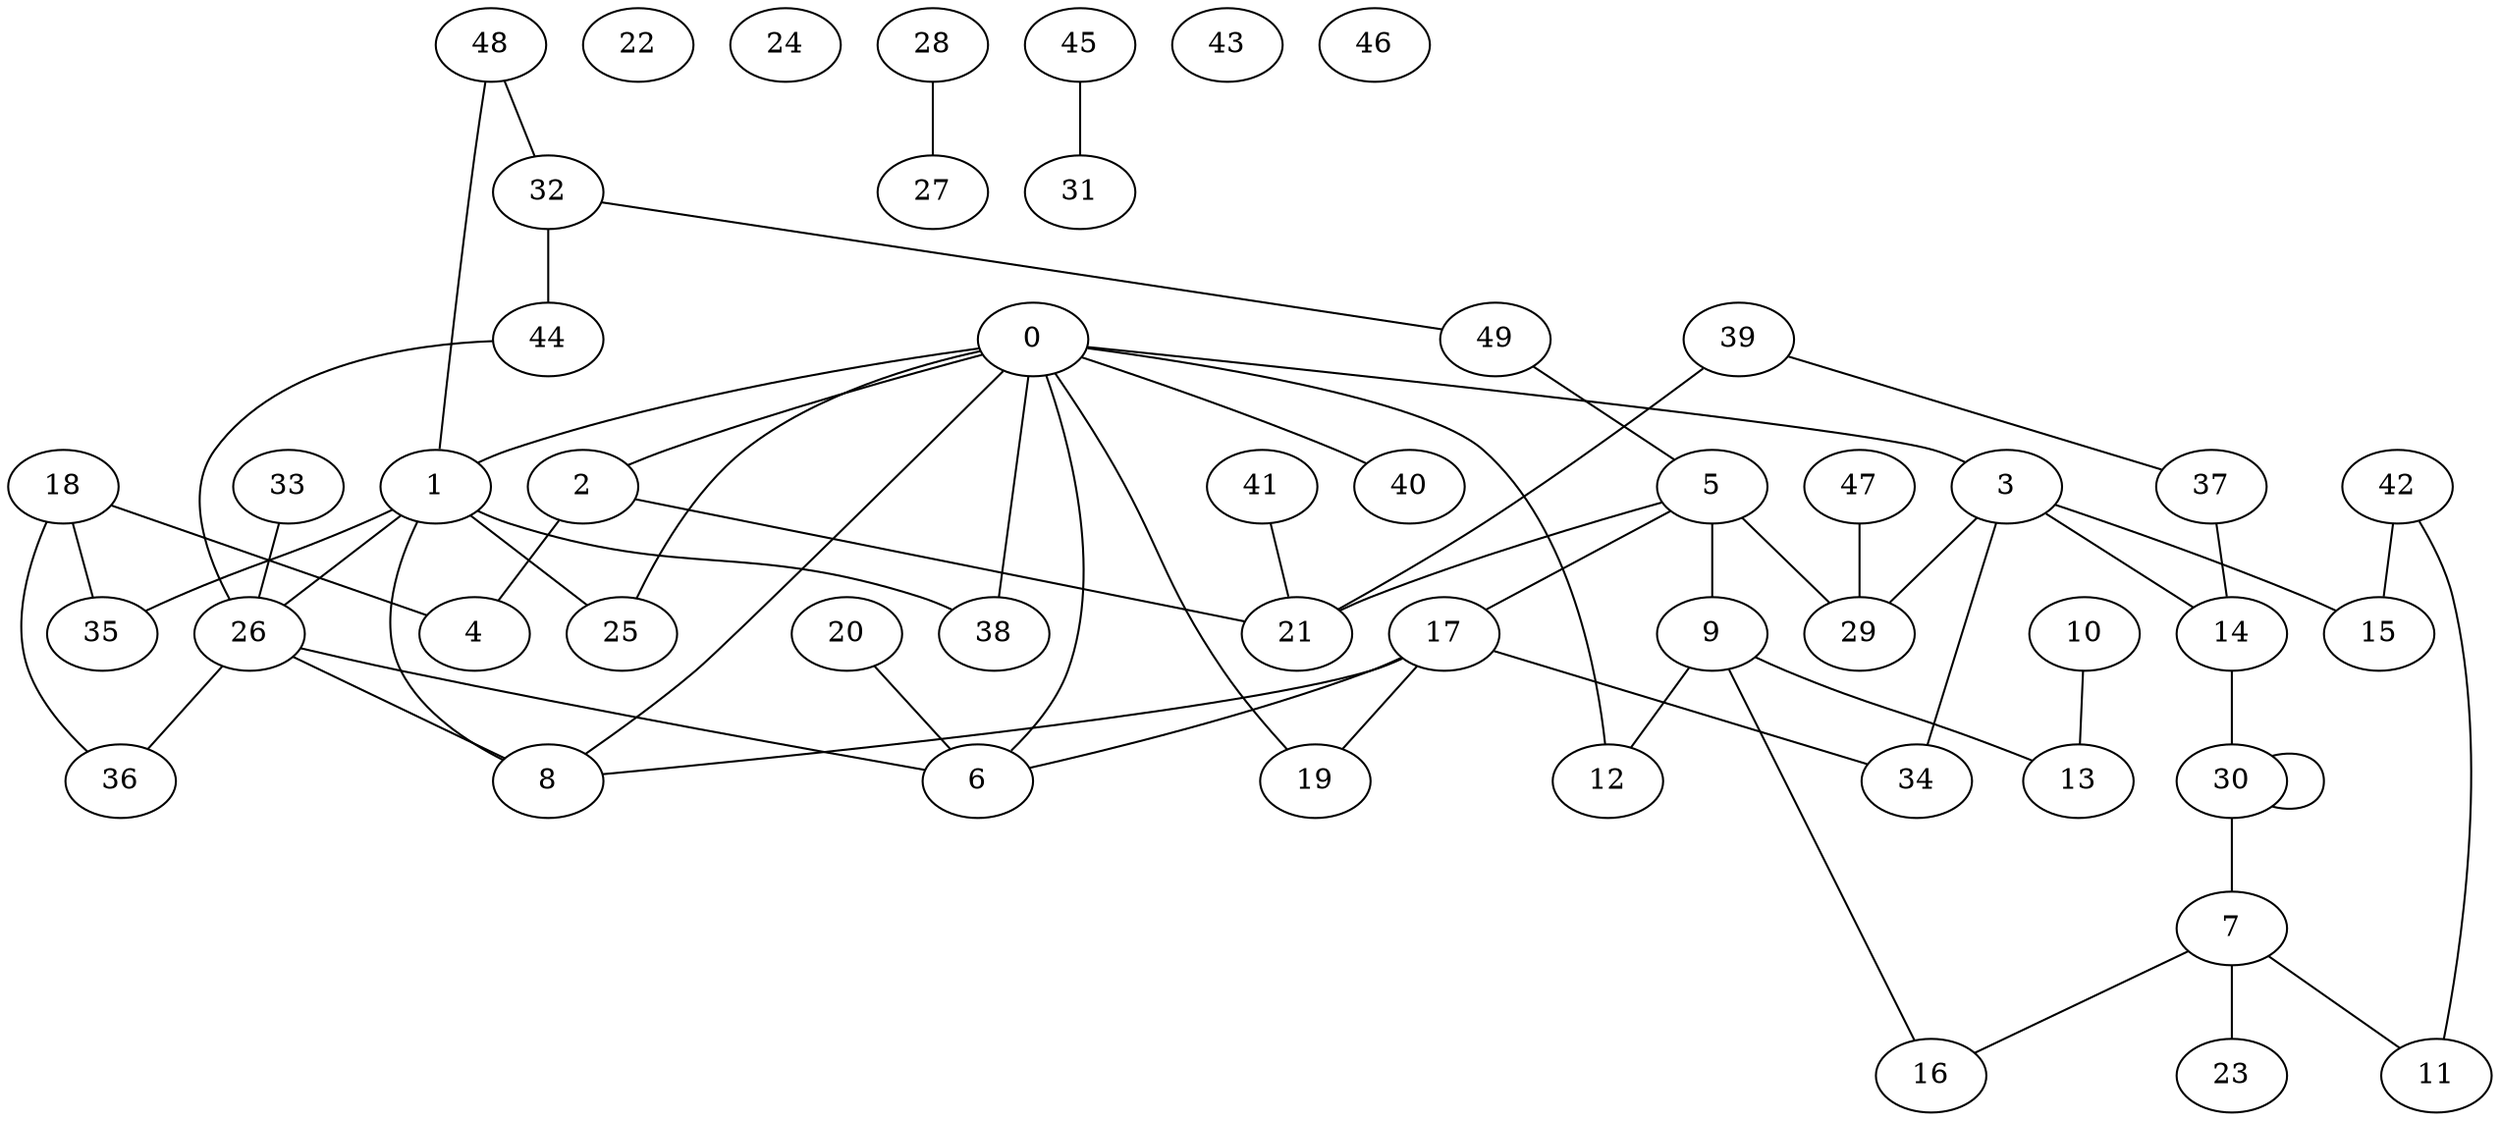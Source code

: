 graph G {
  0;
  1;
  2;
  3;
  4;
  5;
  6;
  7;
  8;
  9;
  10;
  11;
  12;
  13;
  14;
  15;
  16;
  17;
  18;
  19;
  20;
  21;
  22;
  23;
  24;
  25;
  26;
  27;
  28;
  29;
  30;
  31;
  32;
  33;
  34;
  35;
  36;
  37;
  38;
  39;
  40;
  41;
  42;
  43;
  44;
  45;
  46;
  47;
  48;
  49;
   0 -- 1;
   0 -- 2;
   0 -- 3;
   0 -- 6;
   0 -- 8;
   0 -- 12;
   0 -- 19;
   0 -- 25;
   0 -- 38;
   0 -- 40;
   1 -- 8;
   1 -- 25;
   1 -- 26;
   1 -- 35;
   1 -- 38;
   2 -- 4;
   2 -- 21;
   3 -- 14;
   3 -- 15;
   3 -- 29;
   3 -- 34;
   5 -- 9;
   5 -- 17;
   5 -- 21;
   5 -- 29;
   7 -- 11;
   7 -- 16;
   7 -- 23;
   9 -- 12;
   9 -- 13;
   9 -- 16;
   10 -- 13;
   14 -- 30;
   17 -- 6;
   17 -- 8;
   17 -- 19;
   17 -- 34;
   18 -- 4;
   18 -- 35;
   18 -- 36;
   20 -- 6;
   26 -- 6;
   26 -- 8;
   26 -- 36;
   28 -- 27;
   30 -- 7;
   30 -- 30;
   32 -- 44;
   32 -- 49;
   33 -- 26;
   37 -- 14;
   39 -- 21;
   39 -- 37;
   41 -- 21;
   42 -- 11;
   42 -- 15;
   44 -- 26;
   45 -- 31;
   47 -- 29;
   48 -- 1;
   48 -- 32;
   49 -- 5;
}
